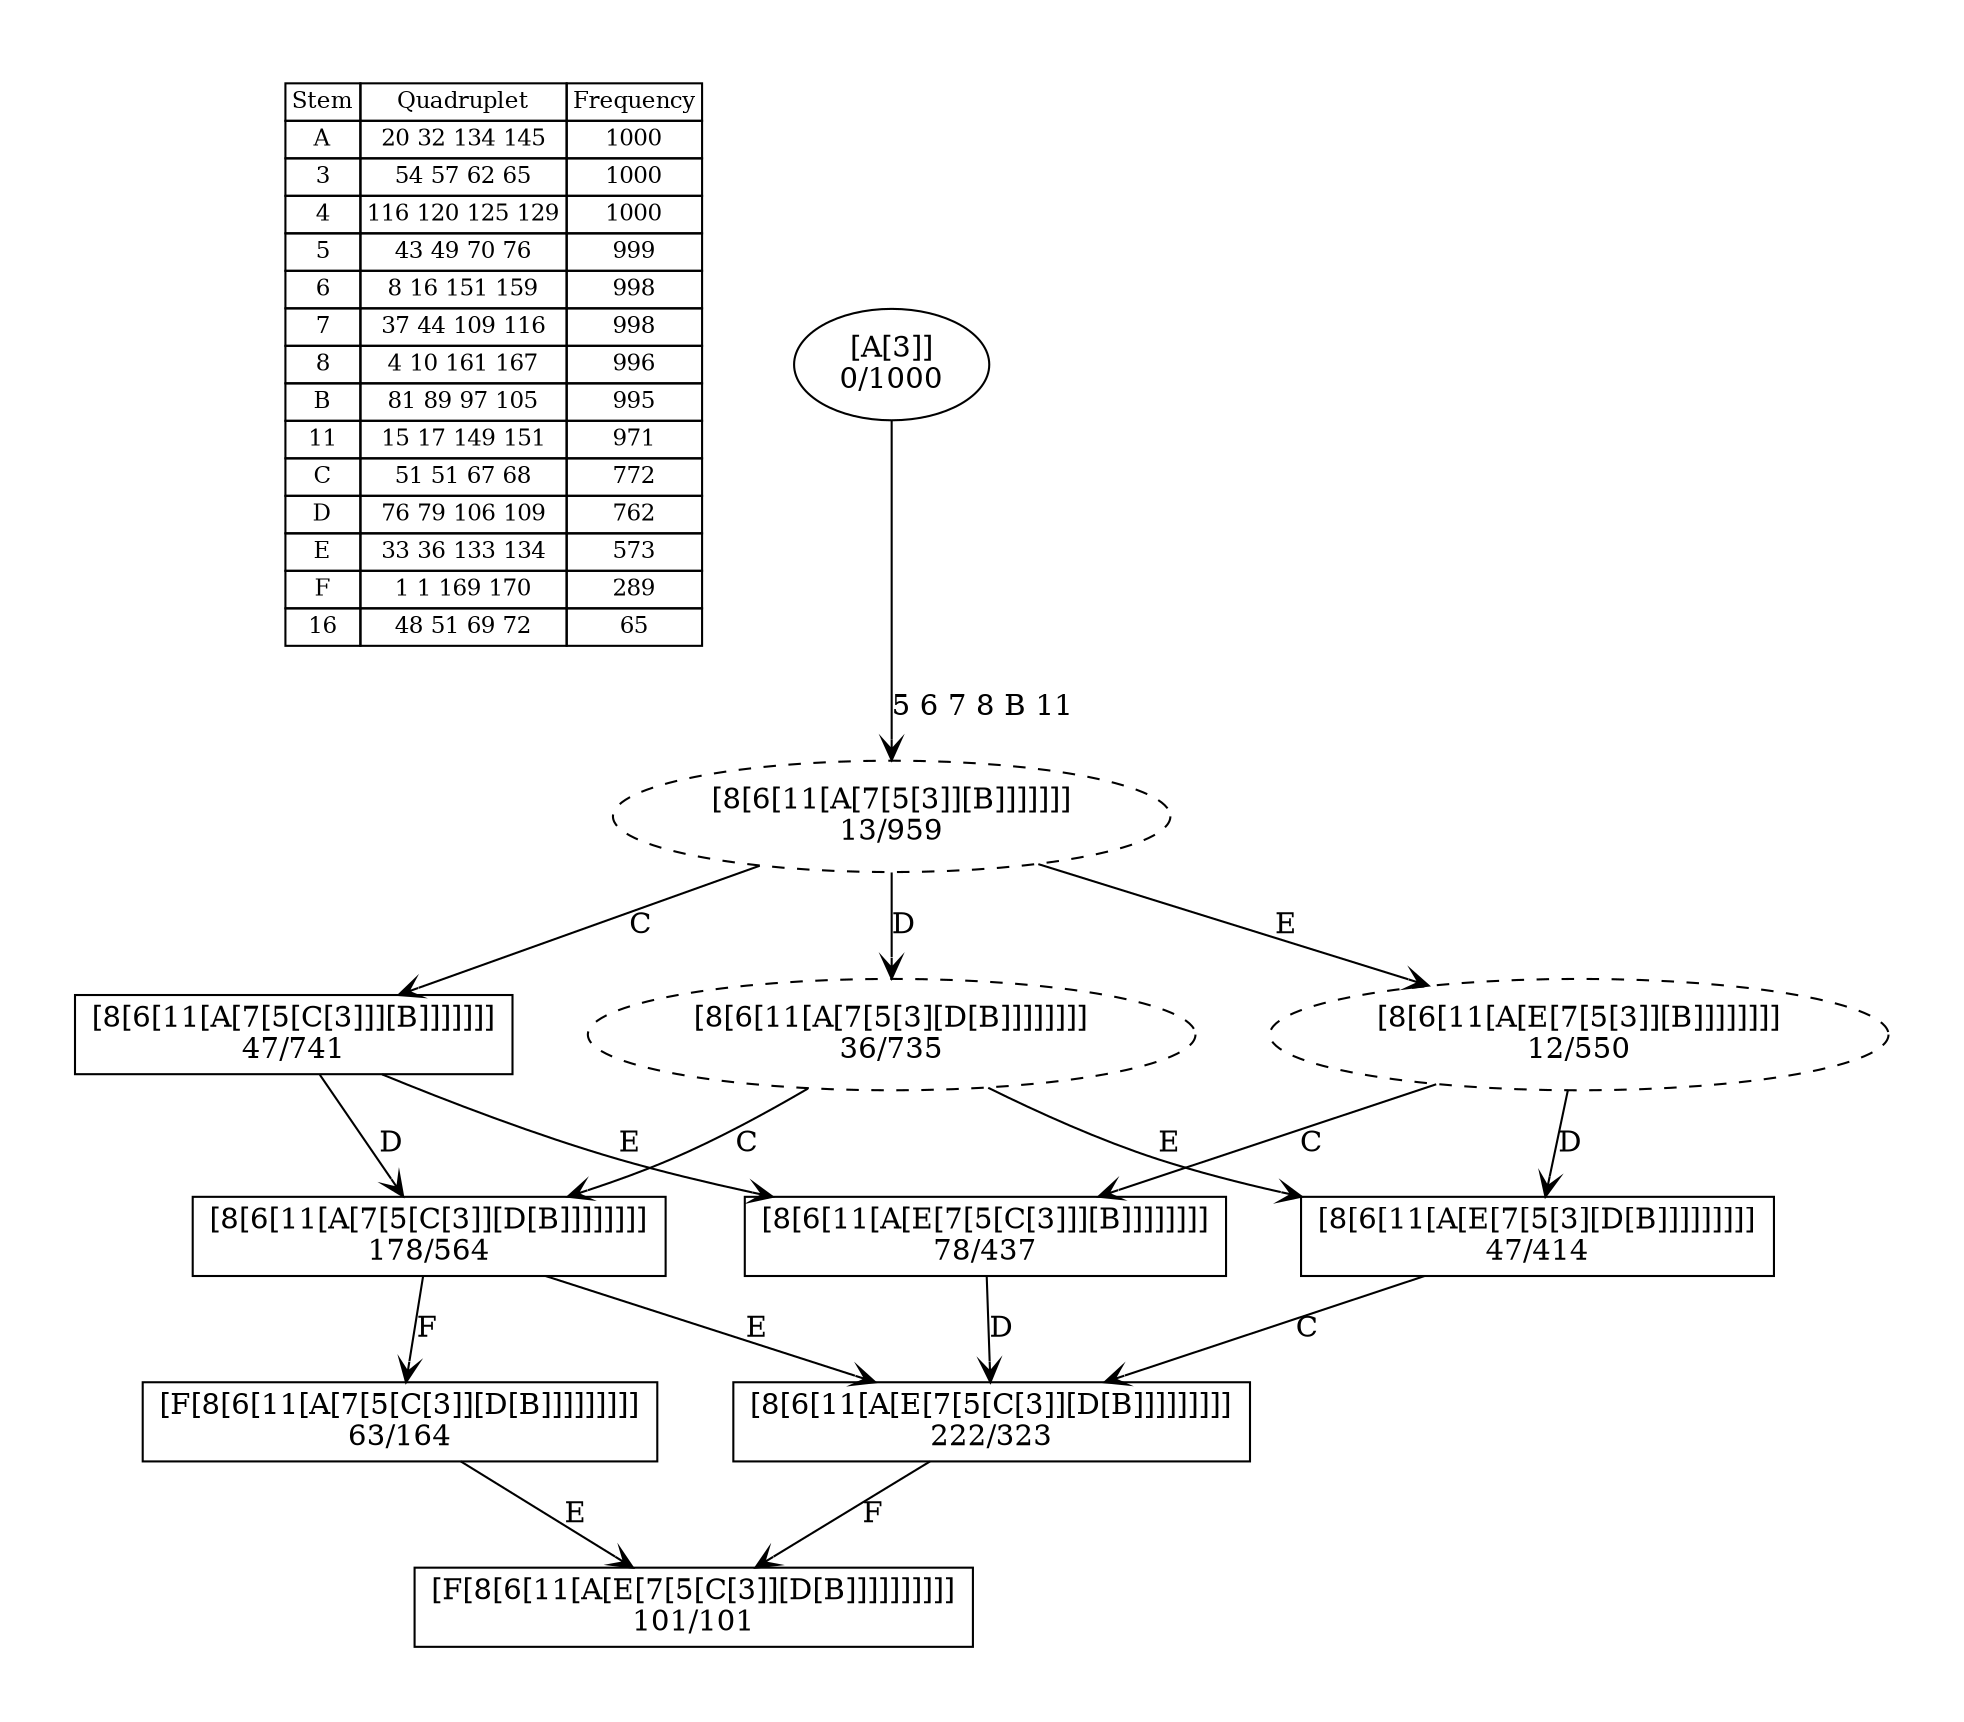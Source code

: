 digraph G {
	pad = 0.5;
	nodesep = 0.5;
"legend" [label = < <table border="0" cellborder="1" cellspacing="0"><tr><td>Stem</td><td>Quadruplet</td><td>Frequency</td></tr>
<tr><td>A</td><td>20 32 134 145</td><td>1000</td></tr>
<tr><td>3</td><td>54 57 62 65</td><td>1000</td></tr>
<tr><td>4</td><td>116 120 125 129</td><td>1000</td></tr>
<tr><td>5</td><td>43 49 70 76</td><td>999</td></tr>
<tr><td>6</td><td>8 16 151 159</td><td>998</td></tr>
<tr><td>7</td><td>37 44 109 116</td><td>998</td></tr>
<tr><td>8</td><td>4 10 161 167</td><td>996</td></tr>
<tr><td>B</td><td>81 89 97 105</td><td>995</td></tr>
<tr><td>11</td><td>15 17 149 151</td><td>971</td></tr>
<tr><td>C</td><td>51 51 67 68</td><td>772</td></tr>
<tr><td>D</td><td>76 79 106 109</td><td>762</td></tr>
<tr><td>E</td><td>33 36 133 134</td><td>573</td></tr>
<tr><td>F</td><td>1 1 169 170</td><td>289</td></tr>
<tr><td>16</td><td>48 51 69 72</td><td>65</td></tr>
</table>>, shape = plaintext, fontsize=11];
"A 3 4 5 6 7 8 B 11 C D E " [shape = box];
"A 3 4 5 6 7 8 B 11 C D " [shape = box];
"A 3 4 5 6 7 8 B 11 C D E F " [shape = box];
"A 3 4 5 6 7 8 B 11 C E " [shape = box];
"A 3 4 5 6 7 8 B 11 C D F " [shape = box];
"A 3 4 5 6 7 8 B 11 C " [shape = box];
"A 3 4 5 6 7 8 B 11 D E " [shape = box];
"A 3 4 5 6 7 8 B 11 D " [style = dashed];
"A 3 4 5 6 7 8 B 11 E " [style = dashed];
"A 3 4 5 6 7 8 B 11 " [style = dashed];
"A 3 4 5 6 7 8 B 11 C D E " [label = "[8[6[11[A[E[7[5[C[3]][D[B]]]]]]]]]\n222/323"];
"A 3 4 5 6 7 8 B 11 C D " [label = "[8[6[11[A[7[5[C[3]][D[B]]]]]]]]\n178/564"];
"A 3 4 5 6 7 8 B 11 C D E F " [label = "[F[8[6[11[A[E[7[5[C[3]][D[B]]]]]]]]]]\n101/101"];
"A 3 4 5 6 7 8 B 11 C E " [label = "[8[6[11[A[E[7[5[C[3]]][B]]]]]]]]\n78/437"];
"A 3 4 5 6 7 8 B 11 C D F " [label = "[F[8[6[11[A[7[5[C[3]][D[B]]]]]]]]]\n63/164"];
"A 3 4 5 6 7 8 B 11 C " [label = "[8[6[11[A[7[5[C[3]]][B]]]]]]]\n47/741"];
"A 3 4 5 6 7 8 B 11 D E " [label = "[8[6[11[A[E[7[5[3][D[B]]]]]]]]]\n47/414"];
"A 3 4 5 6 7 8 B 11 D " [label = "[8[6[11[A[7[5[3][D[B]]]]]]]]\n36/735"];
"A 3 4 5 6 7 8 B 11 E " [label = "[8[6[11[A[E[7[5[3]][B]]]]]]]]\n12/550"];
"A 3 4 5 6 7 8 B 11 " [label = "[8[6[11[A[7[5[3]][B]]]]]]]\n13/959"];
"A 3 4 " [label = "[A[3]]\n0/1000"];
"A 3 4 5 6 7 8 B 11 C D E " -> "A 3 4 5 6 7 8 B 11 C D E F " [label = "F ", arrowhead = vee];
"A 3 4 5 6 7 8 B 11 C D " -> "A 3 4 5 6 7 8 B 11 C D E " [label = "E ", arrowhead = vee];
"A 3 4 5 6 7 8 B 11 C D " -> "A 3 4 5 6 7 8 B 11 C D F " [label = "F ", arrowhead = vee];
"A 3 4 5 6 7 8 B 11 C E " -> "A 3 4 5 6 7 8 B 11 C D E " [label = "D ", arrowhead = vee];
"A 3 4 5 6 7 8 B 11 C D F " -> "A 3 4 5 6 7 8 B 11 C D E F " [label = "E ", arrowhead = vee];
"A 3 4 5 6 7 8 B 11 C " -> "A 3 4 5 6 7 8 B 11 C D " [label = "D ", arrowhead = vee];
"A 3 4 5 6 7 8 B 11 C " -> "A 3 4 5 6 7 8 B 11 C E " [label = "E ", arrowhead = vee];
"A 3 4 5 6 7 8 B 11 D E " -> "A 3 4 5 6 7 8 B 11 C D E " [label = "C ", arrowhead = vee];
"A 3 4 5 6 7 8 B 11 D " -> "A 3 4 5 6 7 8 B 11 C D " [label = "C ", arrowhead = vee];
"A 3 4 5 6 7 8 B 11 D " -> "A 3 4 5 6 7 8 B 11 D E " [label = "E ", arrowhead = vee];
"A 3 4 5 6 7 8 B 11 E " -> "A 3 4 5 6 7 8 B 11 C E " [label = "C ", arrowhead = vee];
"A 3 4 5 6 7 8 B 11 E " -> "A 3 4 5 6 7 8 B 11 D E " [label = "D ", arrowhead = vee];
"A 3 4 5 6 7 8 B 11 " -> "A 3 4 5 6 7 8 B 11 C " [label = "C ", arrowhead = vee];
"A 3 4 5 6 7 8 B 11 " -> "A 3 4 5 6 7 8 B 11 D " [label = "D ", arrowhead = vee];
"A 3 4 5 6 7 8 B 11 " -> "A 3 4 5 6 7 8 B 11 E " [label = "E ", arrowhead = vee];
"A 3 4 " -> "A 3 4 5 6 7 8 B 11 " [label = "5 6 7 8 B 11 ", arrowhead = vee];
}